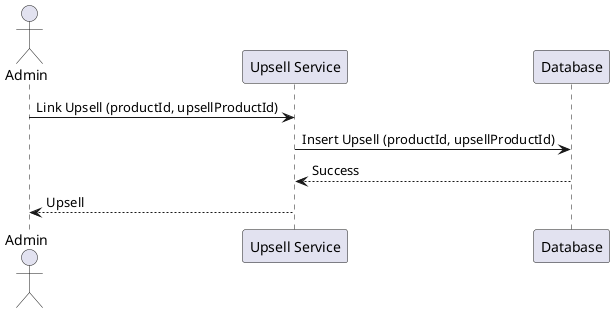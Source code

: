 @startuml
actor Admin
participant "Upsell Service" as Upsell
participant "Database" as DB

Admin -> Upsell: Link Upsell (productId, upsellProductId)
Upsell -> DB: Insert Upsell (productId, upsellProductId)
DB --> Upsell: Success
Upsell --> Admin: Upsell
@enduml
